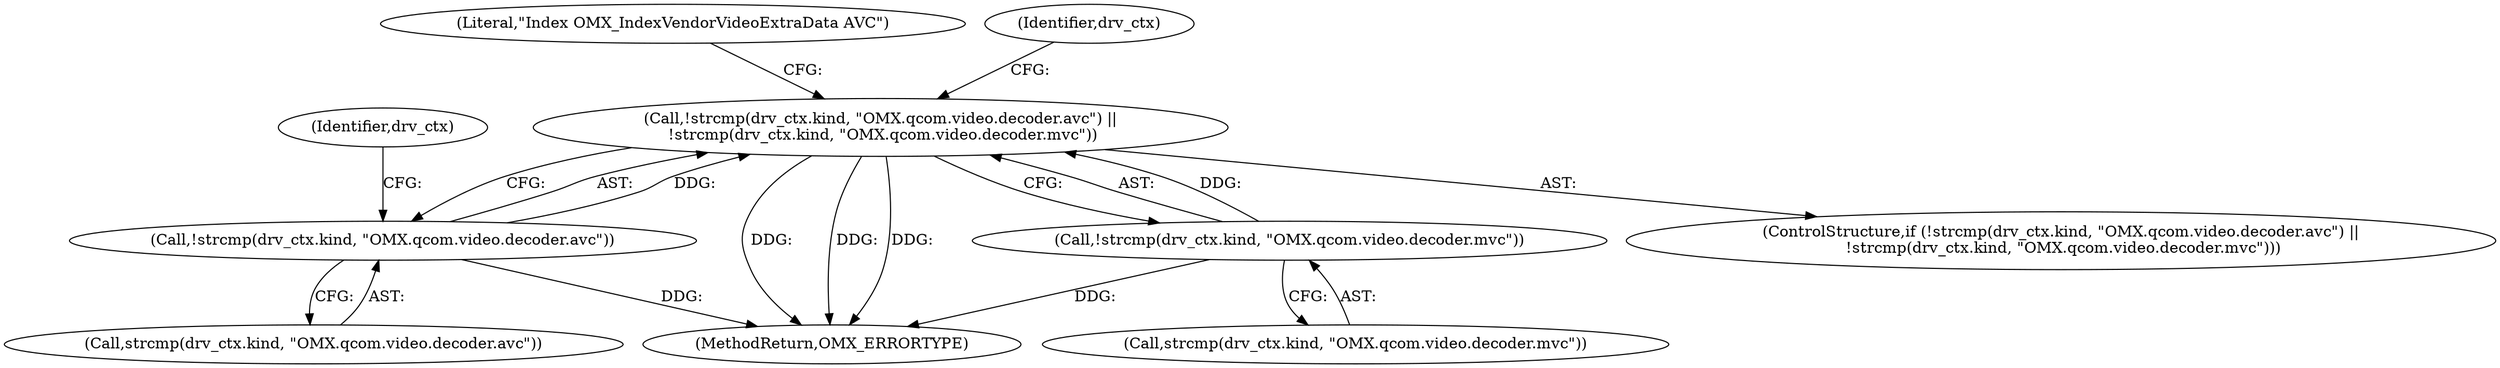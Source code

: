 digraph "0_Android_560ccdb509a7b86186fac0fce1b25bd9a3e6a6e8_1@API" {
"1000144" [label="(Call,!strcmp(drv_ctx.kind, \"OMX.qcom.video.decoder.avc\") ||\n !strcmp(drv_ctx.kind, \"OMX.qcom.video.decoder.mvc\"))"];
"1000145" [label="(Call,!strcmp(drv_ctx.kind, \"OMX.qcom.video.decoder.avc\"))"];
"1000151" [label="(Call,!strcmp(drv_ctx.kind, \"OMX.qcom.video.decoder.mvc\"))"];
"1000146" [label="(Call,strcmp(drv_ctx.kind, \"OMX.qcom.video.decoder.avc\"))"];
"1000154" [label="(Identifier,drv_ctx)"];
"1000152" [label="(Call,strcmp(drv_ctx.kind, \"OMX.qcom.video.decoder.mvc\"))"];
"1000159" [label="(Literal,\"Index OMX_IndexVendorVideoExtraData AVC\")"];
"1000145" [label="(Call,!strcmp(drv_ctx.kind, \"OMX.qcom.video.decoder.avc\"))"];
"1000151" [label="(Call,!strcmp(drv_ctx.kind, \"OMX.qcom.video.decoder.mvc\"))"];
"1000334" [label="(Identifier,drv_ctx)"];
"1001056" [label="(MethodReturn,OMX_ERRORTYPE)"];
"1000143" [label="(ControlStructure,if (!strcmp(drv_ctx.kind, \"OMX.qcom.video.decoder.avc\") ||\n !strcmp(drv_ctx.kind, \"OMX.qcom.video.decoder.mvc\")))"];
"1000144" [label="(Call,!strcmp(drv_ctx.kind, \"OMX.qcom.video.decoder.avc\") ||\n !strcmp(drv_ctx.kind, \"OMX.qcom.video.decoder.mvc\"))"];
"1000144" -> "1000143"  [label="AST: "];
"1000144" -> "1000145"  [label="CFG: "];
"1000144" -> "1000151"  [label="CFG: "];
"1000145" -> "1000144"  [label="AST: "];
"1000151" -> "1000144"  [label="AST: "];
"1000159" -> "1000144"  [label="CFG: "];
"1000334" -> "1000144"  [label="CFG: "];
"1000144" -> "1001056"  [label="DDG: "];
"1000144" -> "1001056"  [label="DDG: "];
"1000144" -> "1001056"  [label="DDG: "];
"1000145" -> "1000144"  [label="DDG: "];
"1000151" -> "1000144"  [label="DDG: "];
"1000145" -> "1000146"  [label="CFG: "];
"1000146" -> "1000145"  [label="AST: "];
"1000154" -> "1000145"  [label="CFG: "];
"1000145" -> "1001056"  [label="DDG: "];
"1000151" -> "1000152"  [label="CFG: "];
"1000152" -> "1000151"  [label="AST: "];
"1000151" -> "1001056"  [label="DDG: "];
}

